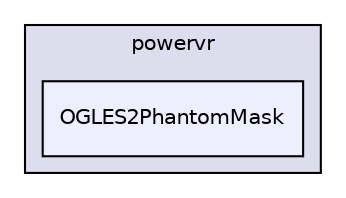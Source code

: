 digraph "PVR/SDK_3.4/Examples/Advanced/PhantomMask/OGLES2/Build/Android/src/com/powervr/OGLES2PhantomMask" {
  compound=true
  node [ fontsize="10", fontname="Helvetica"];
  edge [ labelfontsize="10", labelfontname="Helvetica"];
  subgraph clusterdir_a3355d90f61ec9a883af13a1fac50c30 {
    graph [ bgcolor="#ddddee", pencolor="black", label="powervr" fontname="Helvetica", fontsize="10", URL="dir_a3355d90f61ec9a883af13a1fac50c30.html"]
  dir_db1d5046cbfcf457bec72f778e8b21fc [shape=box, label="OGLES2PhantomMask", style="filled", fillcolor="#eeeeff", pencolor="black", URL="dir_db1d5046cbfcf457bec72f778e8b21fc.html"];
  }
}
